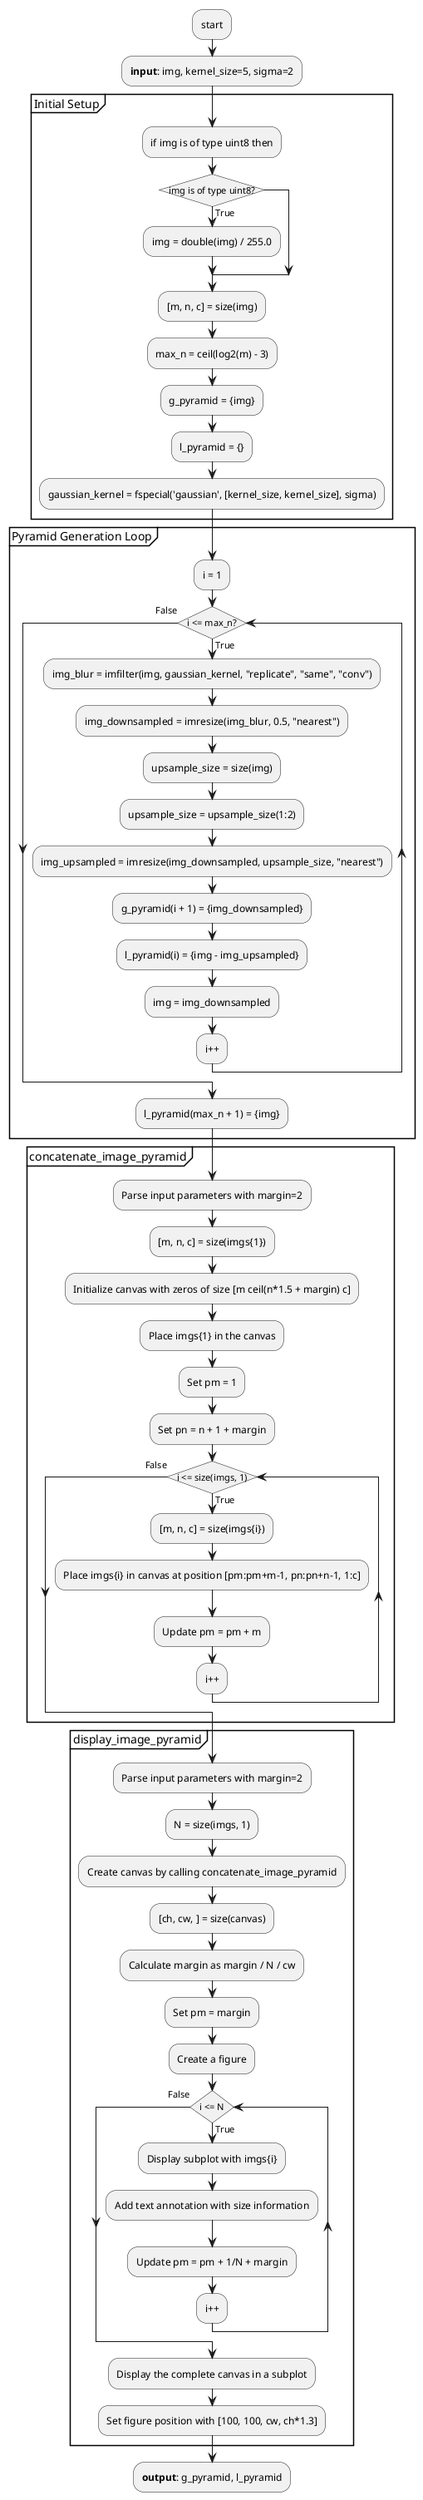 @startuml GeneratePyramids
skinparam conditionStyle InsideDiamond
skinparam ConditionEndStyle hline

:start;
:**input**: img, kernel_size=5, sigma=2;

partition Initial Setup {
    :if img is of type uint8 then;
    if (img is of type uint8?) then (True)
        :img = double(img) / 255.0;
    endif
    :[m, n, c] = size(img);
    :max_n = ceil(log2(m) - 3);
    :g_pyramid = {img};
    :l_pyramid = {};
    :gaussian_kernel = fspecial('gaussian', [kernel_size, kernel_size], sigma);
}

partition Pyramid Generation Loop {
    :i = 1;
    while (i <= max_n?) is (True)
        :img_blur = imfilter(img, gaussian_kernel, "replicate", "same", "conv");
        :img_downsampled = imresize(img_blur, 0.5, "nearest");
        :upsample_size = size(img);
        :upsample_size = upsample_size(1:2);
        :img_upsampled = imresize(img_downsampled, upsample_size, "nearest");
        :g_pyramid(i + 1) = {img_downsampled};
        :l_pyramid(i) = {img - img_upsampled};
        :img = img_downsampled;
        :i++;
    endwhile (False)
    :l_pyramid(max_n + 1) = {img};
}

partition concatenate_image_pyramid {
    :Parse input parameters with margin=2;
    :[m, n, c] = size(imgs{1});
    :Initialize canvas with zeros of size [m ceil(n*1.5 + margin) c];
    :Place imgs{1} in the canvas;
    
    :Set pm = 1;
    :Set pn = n + 1 + margin;
    while (i <= size(imgs, 1)) is (True)
        :[m, n, c] = size(imgs{i});
        :Place imgs{i} in canvas at position [pm:pm+m-1, pn:pn+n-1, 1:c];
        :Update pm = pm + m;
        :i++;
    endwhile (False)
}

partition display_image_pyramid {

    :Parse input parameters with margin=2;
    :N = size(imgs, 1);
    :Create canvas by calling concatenate_image_pyramid;
    :[ch, cw, ~] = size(canvas);
    :Calculate margin as margin / N / cw;
    :Set pm = margin;
    :Create a figure;
    while (i <= N) is (True)
        :Display subplot with imgs{i};
        :Add text annotation with size information;
        :Update pm = pm + 1/N + margin;
        :i++;
    endwhile (False)
    :Display the complete canvas in a subplot;
    :Set figure position with [100, 100, cw, ch*1.3];

}

:**output**: g_pyramid, l_pyramid;
@enduml
